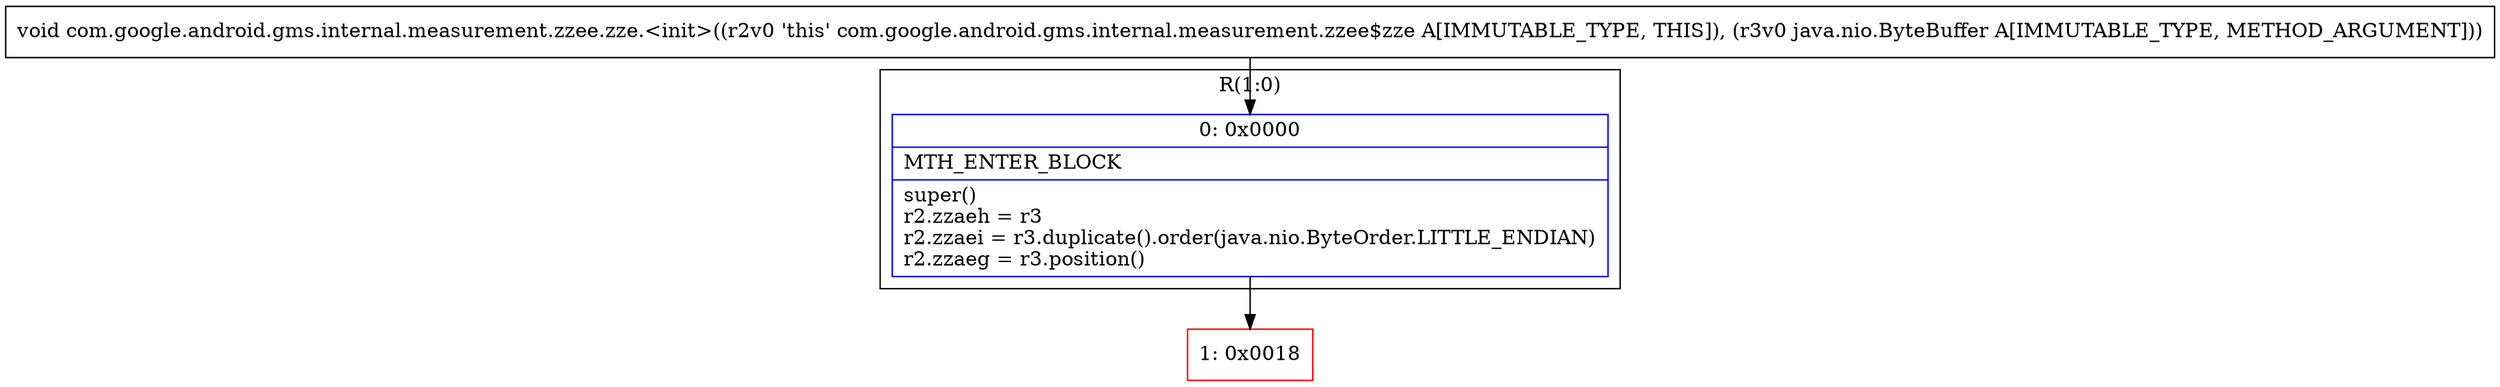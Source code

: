 digraph "CFG forcom.google.android.gms.internal.measurement.zzee.zze.\<init\>(Ljava\/nio\/ByteBuffer;)V" {
subgraph cluster_Region_1202242039 {
label = "R(1:0)";
node [shape=record,color=blue];
Node_0 [shape=record,label="{0\:\ 0x0000|MTH_ENTER_BLOCK\l|super()\lr2.zzaeh = r3\lr2.zzaei = r3.duplicate().order(java.nio.ByteOrder.LITTLE_ENDIAN)\lr2.zzaeg = r3.position()\l}"];
}
Node_1 [shape=record,color=red,label="{1\:\ 0x0018}"];
MethodNode[shape=record,label="{void com.google.android.gms.internal.measurement.zzee.zze.\<init\>((r2v0 'this' com.google.android.gms.internal.measurement.zzee$zze A[IMMUTABLE_TYPE, THIS]), (r3v0 java.nio.ByteBuffer A[IMMUTABLE_TYPE, METHOD_ARGUMENT])) }"];
MethodNode -> Node_0;
Node_0 -> Node_1;
}

